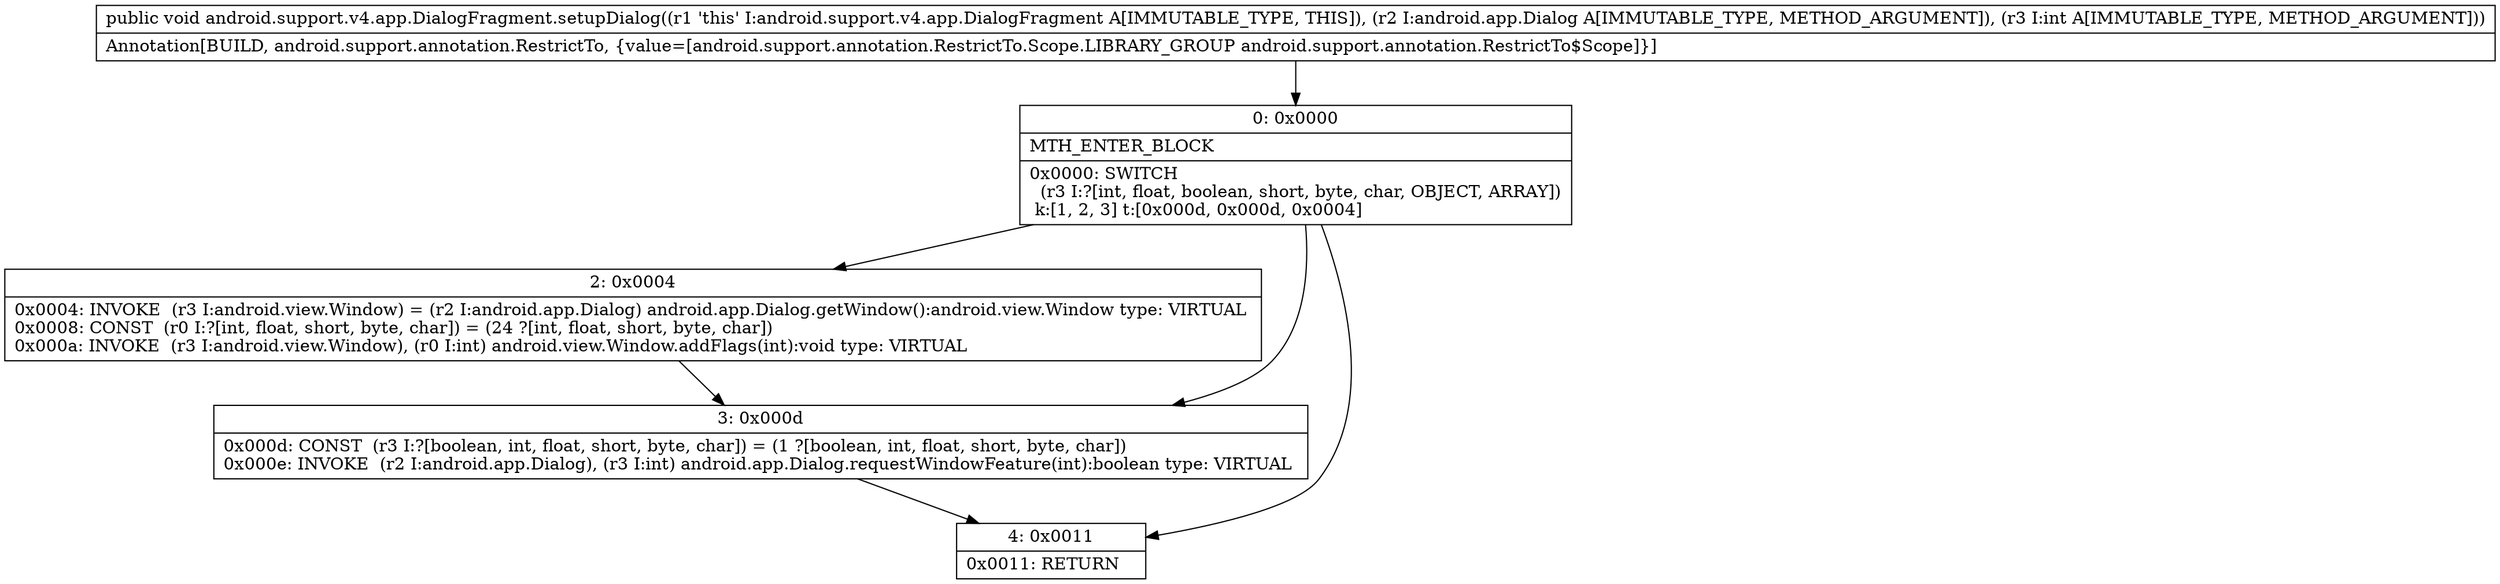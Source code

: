 digraph "CFG forandroid.support.v4.app.DialogFragment.setupDialog(Landroid\/app\/Dialog;I)V" {
Node_0 [shape=record,label="{0\:\ 0x0000|MTH_ENTER_BLOCK\l|0x0000: SWITCH  \l  (r3 I:?[int, float, boolean, short, byte, char, OBJECT, ARRAY])\l k:[1, 2, 3] t:[0x000d, 0x000d, 0x0004] \l}"];
Node_2 [shape=record,label="{2\:\ 0x0004|0x0004: INVOKE  (r3 I:android.view.Window) = (r2 I:android.app.Dialog) android.app.Dialog.getWindow():android.view.Window type: VIRTUAL \l0x0008: CONST  (r0 I:?[int, float, short, byte, char]) = (24 ?[int, float, short, byte, char]) \l0x000a: INVOKE  (r3 I:android.view.Window), (r0 I:int) android.view.Window.addFlags(int):void type: VIRTUAL \l}"];
Node_3 [shape=record,label="{3\:\ 0x000d|0x000d: CONST  (r3 I:?[boolean, int, float, short, byte, char]) = (1 ?[boolean, int, float, short, byte, char]) \l0x000e: INVOKE  (r2 I:android.app.Dialog), (r3 I:int) android.app.Dialog.requestWindowFeature(int):boolean type: VIRTUAL \l}"];
Node_4 [shape=record,label="{4\:\ 0x0011|0x0011: RETURN   \l}"];
MethodNode[shape=record,label="{public void android.support.v4.app.DialogFragment.setupDialog((r1 'this' I:android.support.v4.app.DialogFragment A[IMMUTABLE_TYPE, THIS]), (r2 I:android.app.Dialog A[IMMUTABLE_TYPE, METHOD_ARGUMENT]), (r3 I:int A[IMMUTABLE_TYPE, METHOD_ARGUMENT]))  | Annotation[BUILD, android.support.annotation.RestrictTo, \{value=[android.support.annotation.RestrictTo.Scope.LIBRARY_GROUP android.support.annotation.RestrictTo$Scope]\}]\l}"];
MethodNode -> Node_0;
Node_0 -> Node_2;
Node_0 -> Node_3;
Node_0 -> Node_4;
Node_2 -> Node_3;
Node_3 -> Node_4;
}

